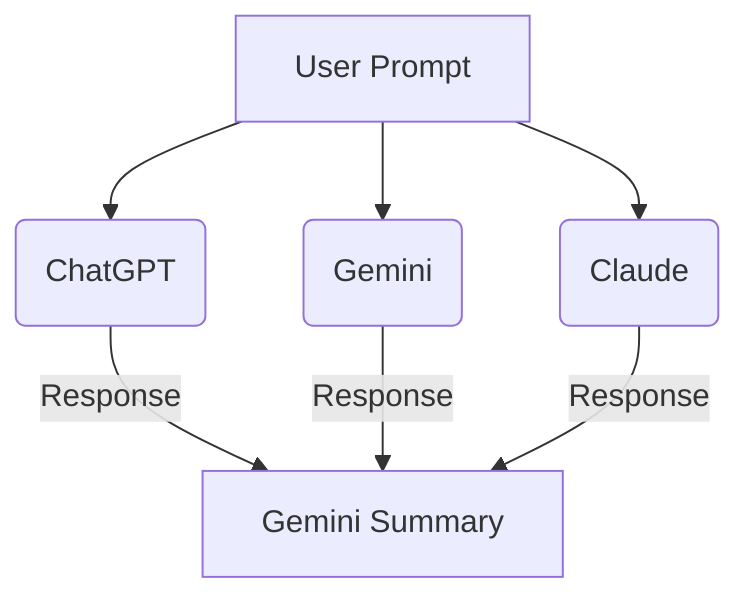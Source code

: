 flowchart TD
    A[User Prompt] --> B(ChatGPT)
    A --> C(Gemini)
    A --> D(Claude)
    B -- Response --> E[Gemini Summary]
    C -- Response --> E
    D -- Response --> E